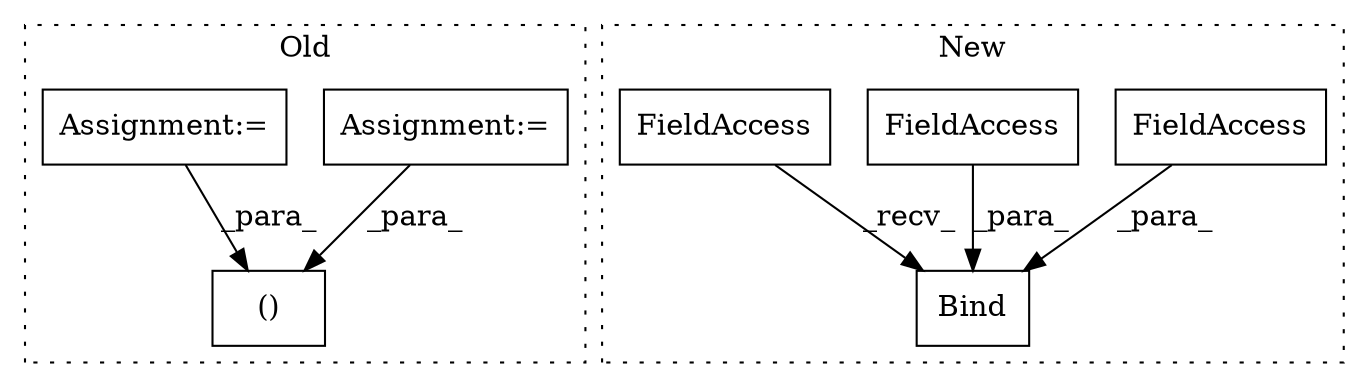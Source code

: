 digraph G {
subgraph cluster0 {
1 [label="()" a="106" s="6763" l="17" shape="box"];
5 [label="Assignment:=" a="7" s="4228" l="2" shape="box"];
6 [label="Assignment:=" a="7" s="4131" l="2" shape="box"];
label = "Old";
style="dotted";
}
subgraph cluster1 {
2 [label="Bind" a="32" s="7600,7644" l="5,1" shape="box"];
3 [label="FieldAccess" a="22" s="7605" l="11" shape="box"];
4 [label="FieldAccess" a="22" s="7617" l="27" shape="box"];
7 [label="FieldAccess" a="22" s="7580" l="19" shape="box"];
label = "New";
style="dotted";
}
3 -> 2 [label="_para_"];
4 -> 2 [label="_para_"];
5 -> 1 [label="_para_"];
6 -> 1 [label="_para_"];
7 -> 2 [label="_recv_"];
}